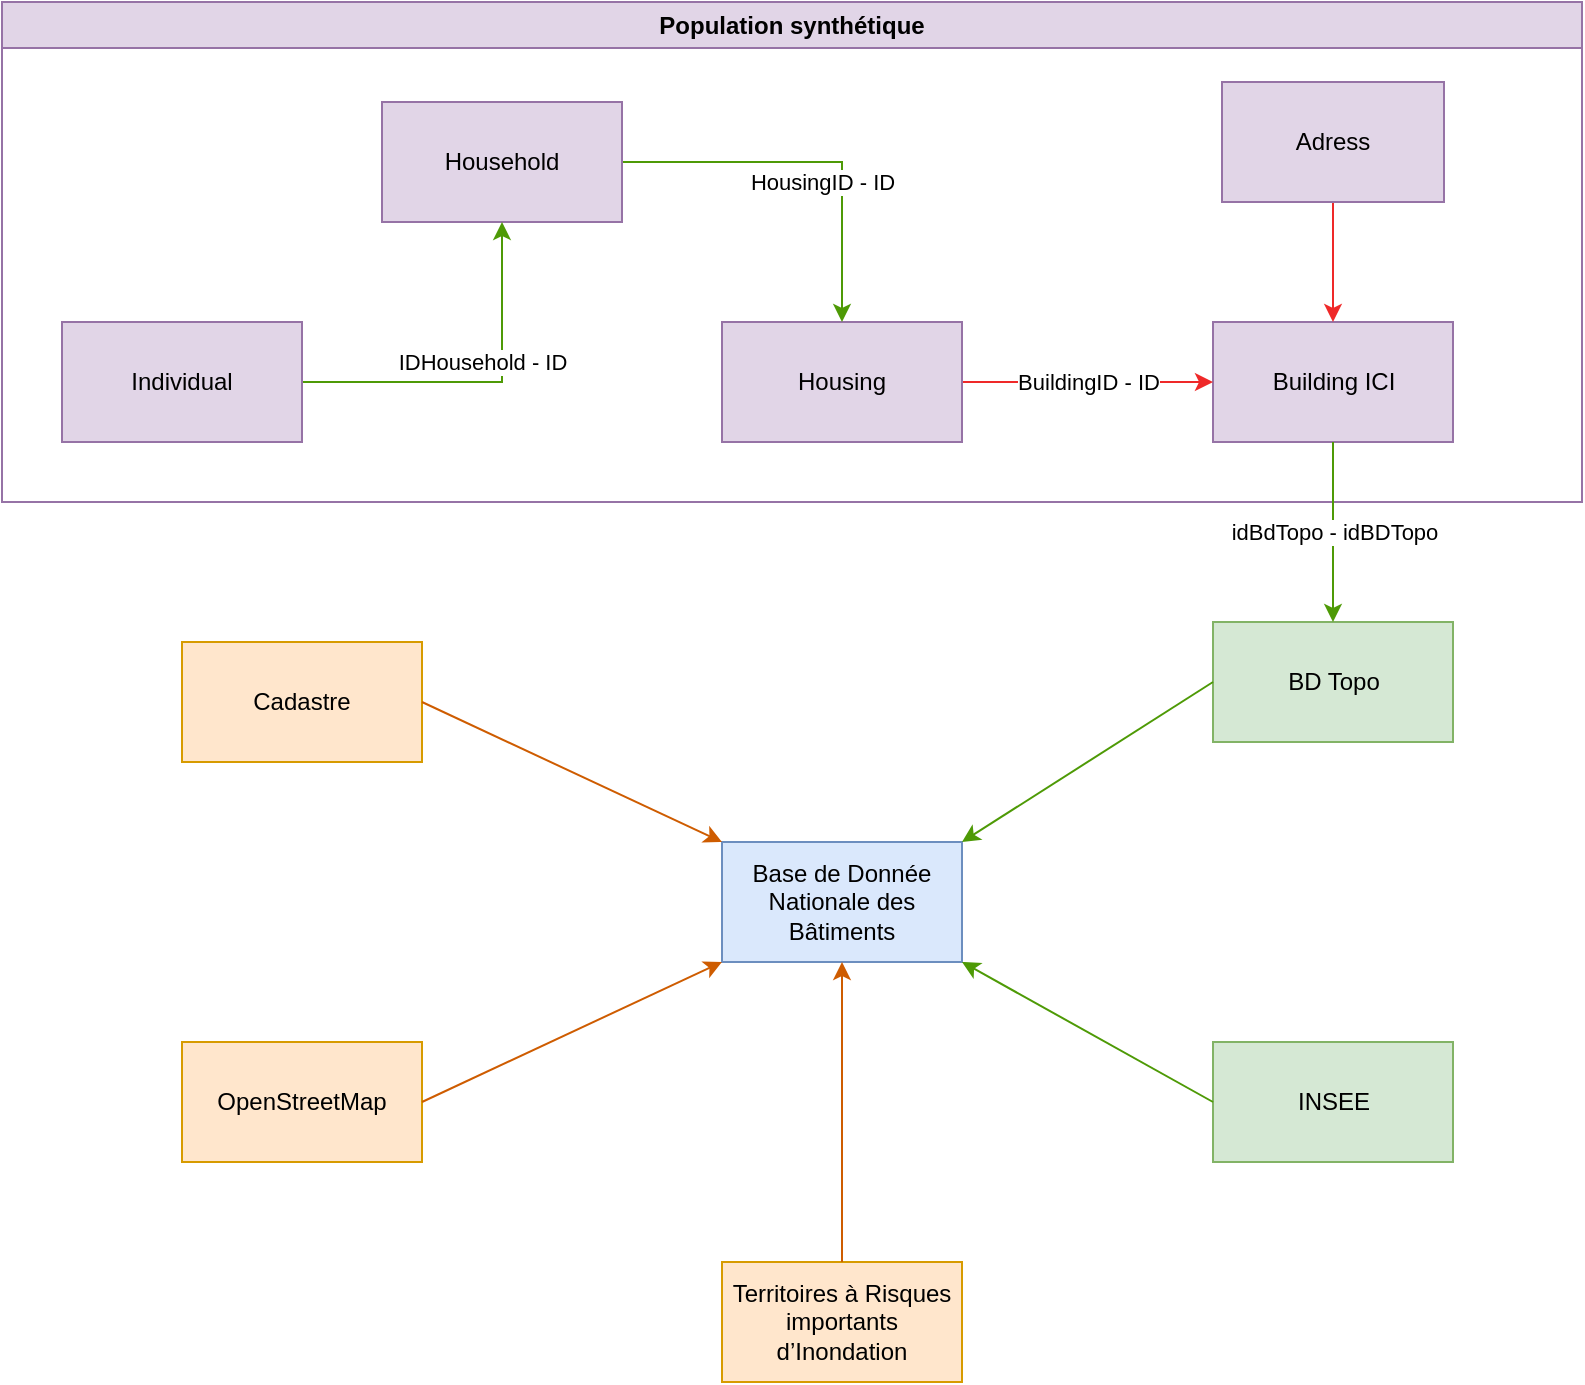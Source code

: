 <mxfile version="21.1.8" type="github">
  <diagram name="Page-1" id="RKlKr9zLwDHz_0O1cyM0">
    <mxGraphModel dx="828" dy="739" grid="1" gridSize="10" guides="1" tooltips="1" connect="1" arrows="1" fold="1" page="1" pageScale="1" pageWidth="827" pageHeight="1169" math="0" shadow="0">
      <root>
        <mxCell id="0" />
        <mxCell id="1" parent="0" />
        <mxCell id="FjnJGpuL3dfxn8dWNNj--1" value="Base de Donnée Nationale des Bâtiments" style="rounded=0;whiteSpace=wrap;html=1;fillColor=#dae8fc;strokeColor=#6c8ebf;" vertex="1" parent="1">
          <mxGeometry x="370" y="510" width="120" height="60" as="geometry" />
        </mxCell>
        <mxCell id="FjnJGpuL3dfxn8dWNNj--2" value="&lt;div&gt;BD Topo&lt;/div&gt;" style="rounded=0;whiteSpace=wrap;html=1;fillColor=#d5e8d4;strokeColor=#82b366;" vertex="1" parent="1">
          <mxGeometry x="615.5" y="400" width="120" height="60" as="geometry" />
        </mxCell>
        <mxCell id="FjnJGpuL3dfxn8dWNNj--3" value="&lt;div&gt;Cadastre&lt;/div&gt;" style="rounded=0;whiteSpace=wrap;html=1;fillColor=#ffe6cc;strokeColor=#d79b00;" vertex="1" parent="1">
          <mxGeometry x="100" y="410" width="120" height="60" as="geometry" />
        </mxCell>
        <mxCell id="FjnJGpuL3dfxn8dWNNj--4" value="OpenStreetMap" style="rounded=0;whiteSpace=wrap;html=1;fillColor=#ffe6cc;strokeColor=#d79b00;" vertex="1" parent="1">
          <mxGeometry x="100" y="610" width="120" height="60" as="geometry" />
        </mxCell>
        <mxCell id="FjnJGpuL3dfxn8dWNNj--5" value="INSEE" style="rounded=0;whiteSpace=wrap;html=1;fillColor=#d5e8d4;strokeColor=#82b366;" vertex="1" parent="1">
          <mxGeometry x="615.5" y="610" width="120" height="60" as="geometry" />
        </mxCell>
        <mxCell id="FjnJGpuL3dfxn8dWNNj--6" value="Territoires à Risques importants d’Inondation" style="rounded=0;whiteSpace=wrap;html=1;fillColor=#ffe6cc;strokeColor=#d79b00;" vertex="1" parent="1">
          <mxGeometry x="370" y="720" width="120" height="60" as="geometry" />
        </mxCell>
        <mxCell id="FjnJGpuL3dfxn8dWNNj--9" value="" style="endArrow=classic;html=1;rounded=0;exitX=1;exitY=0.5;exitDx=0;exitDy=0;entryX=0;entryY=0;entryDx=0;entryDy=0;strokeColor=#ce5c00;" edge="1" parent="1" source="FjnJGpuL3dfxn8dWNNj--3" target="FjnJGpuL3dfxn8dWNNj--1">
          <mxGeometry width="50" height="50" relative="1" as="geometry">
            <mxPoint x="520" y="580" as="sourcePoint" />
            <mxPoint x="570" y="530" as="targetPoint" />
          </mxGeometry>
        </mxCell>
        <mxCell id="FjnJGpuL3dfxn8dWNNj--10" value="" style="endArrow=classic;html=1;rounded=0;entryX=1;entryY=0;entryDx=0;entryDy=0;exitX=0;exitY=0.5;exitDx=0;exitDy=0;strokeColor=#4e9a06;" edge="1" parent="1" source="FjnJGpuL3dfxn8dWNNj--2" target="FjnJGpuL3dfxn8dWNNj--1">
          <mxGeometry width="50" height="50" relative="1" as="geometry">
            <mxPoint x="520" y="580" as="sourcePoint" />
            <mxPoint x="570" y="530" as="targetPoint" />
          </mxGeometry>
        </mxCell>
        <mxCell id="FjnJGpuL3dfxn8dWNNj--11" value="" style="endArrow=classic;html=1;rounded=0;exitX=0.5;exitY=0;exitDx=0;exitDy=0;entryX=0.5;entryY=1;entryDx=0;entryDy=0;strokeColor=#ce5c00;" edge="1" parent="1" source="FjnJGpuL3dfxn8dWNNj--6" target="FjnJGpuL3dfxn8dWNNj--1">
          <mxGeometry width="50" height="50" relative="1" as="geometry">
            <mxPoint x="520" y="580" as="sourcePoint" />
            <mxPoint x="570" y="530" as="targetPoint" />
          </mxGeometry>
        </mxCell>
        <mxCell id="FjnJGpuL3dfxn8dWNNj--12" value="" style="endArrow=classic;html=1;rounded=0;exitX=1;exitY=0.5;exitDx=0;exitDy=0;entryX=0;entryY=1;entryDx=0;entryDy=0;strokeColor=#ce5c00;" edge="1" parent="1" source="FjnJGpuL3dfxn8dWNNj--4" target="FjnJGpuL3dfxn8dWNNj--1">
          <mxGeometry width="50" height="50" relative="1" as="geometry">
            <mxPoint x="520" y="580" as="sourcePoint" />
            <mxPoint x="570" y="530" as="targetPoint" />
          </mxGeometry>
        </mxCell>
        <mxCell id="FjnJGpuL3dfxn8dWNNj--13" value="" style="endArrow=classic;html=1;rounded=0;exitX=0;exitY=0.5;exitDx=0;exitDy=0;entryX=1;entryY=1;entryDx=0;entryDy=0;strokeColor=#4e9a06;" edge="1" parent="1" source="FjnJGpuL3dfxn8dWNNj--5" target="FjnJGpuL3dfxn8dWNNj--1">
          <mxGeometry width="50" height="50" relative="1" as="geometry">
            <mxPoint x="520" y="580" as="sourcePoint" />
            <mxPoint x="570" y="530" as="targetPoint" />
          </mxGeometry>
        </mxCell>
        <mxCell id="FjnJGpuL3dfxn8dWNNj--15" value="Population synthétique" style="swimlane;whiteSpace=wrap;html=1;fillColor=#e1d5e7;strokeColor=#9673a6;" vertex="1" parent="1">
          <mxGeometry x="10" y="90" width="790" height="250" as="geometry">
            <mxRectangle x="10" y="90" width="170" height="30" as="alternateBounds" />
          </mxGeometry>
        </mxCell>
        <mxCell id="FjnJGpuL3dfxn8dWNNj--16" value="Building ICI" style="rounded=0;whiteSpace=wrap;html=1;fillColor=#e1d5e7;strokeColor=#9673a6;" vertex="1" parent="FjnJGpuL3dfxn8dWNNj--15">
          <mxGeometry x="605.5" y="160" width="120" height="60" as="geometry" />
        </mxCell>
        <mxCell id="FjnJGpuL3dfxn8dWNNj--25" value="BuildingID - ID" style="edgeStyle=orthogonalEdgeStyle;rounded=0;orthogonalLoop=1;jettySize=auto;html=1;exitX=1;exitY=0.5;exitDx=0;exitDy=0;entryX=0;entryY=0.5;entryDx=0;entryDy=0;strokeColor=#ef2929;" edge="1" parent="FjnJGpuL3dfxn8dWNNj--15" source="FjnJGpuL3dfxn8dWNNj--17" target="FjnJGpuL3dfxn8dWNNj--16">
          <mxGeometry relative="1" as="geometry" />
        </mxCell>
        <mxCell id="FjnJGpuL3dfxn8dWNNj--17" value="Housing" style="rounded=0;whiteSpace=wrap;html=1;fillColor=#e1d5e7;strokeColor=#9673a6;" vertex="1" parent="FjnJGpuL3dfxn8dWNNj--15">
          <mxGeometry x="360" y="160" width="120" height="60" as="geometry" />
        </mxCell>
        <mxCell id="FjnJGpuL3dfxn8dWNNj--27" value="HousingID - ID" style="edgeStyle=orthogonalEdgeStyle;rounded=0;orthogonalLoop=1;jettySize=auto;html=1;exitX=1;exitY=0.5;exitDx=0;exitDy=0;entryX=0.5;entryY=0;entryDx=0;entryDy=0;strokeColor=#4e9a06;" edge="1" parent="FjnJGpuL3dfxn8dWNNj--15" source="FjnJGpuL3dfxn8dWNNj--18" target="FjnJGpuL3dfxn8dWNNj--17">
          <mxGeometry x="0.263" y="-10" relative="1" as="geometry">
            <mxPoint as="offset" />
          </mxGeometry>
        </mxCell>
        <mxCell id="FjnJGpuL3dfxn8dWNNj--18" value="Household" style="rounded=0;whiteSpace=wrap;html=1;fillColor=#e1d5e7;strokeColor=#9673a6;" vertex="1" parent="FjnJGpuL3dfxn8dWNNj--15">
          <mxGeometry x="190" y="50" width="120" height="60" as="geometry" />
        </mxCell>
        <mxCell id="FjnJGpuL3dfxn8dWNNj--28" value="IDHousehold - ID" style="edgeStyle=orthogonalEdgeStyle;rounded=0;orthogonalLoop=1;jettySize=auto;html=1;exitX=1;exitY=0.5;exitDx=0;exitDy=0;entryX=0.5;entryY=1;entryDx=0;entryDy=0;strokeColor=#4E9A06;" edge="1" parent="FjnJGpuL3dfxn8dWNNj--15" source="FjnJGpuL3dfxn8dWNNj--19" target="FjnJGpuL3dfxn8dWNNj--18">
          <mxGeometry x="0.222" y="10" relative="1" as="geometry">
            <mxPoint as="offset" />
          </mxGeometry>
        </mxCell>
        <mxCell id="FjnJGpuL3dfxn8dWNNj--19" value="Individual" style="rounded=0;whiteSpace=wrap;html=1;fillColor=#e1d5e7;strokeColor=#9673a6;" vertex="1" parent="FjnJGpuL3dfxn8dWNNj--15">
          <mxGeometry x="30" y="160" width="120" height="60" as="geometry" />
        </mxCell>
        <mxCell id="FjnJGpuL3dfxn8dWNNj--26" style="edgeStyle=orthogonalEdgeStyle;rounded=0;orthogonalLoop=1;jettySize=auto;html=1;exitX=0.5;exitY=1;exitDx=0;exitDy=0;strokeColor=#ef2929;" edge="1" parent="FjnJGpuL3dfxn8dWNNj--15" source="FjnJGpuL3dfxn8dWNNj--21" target="FjnJGpuL3dfxn8dWNNj--16">
          <mxGeometry relative="1" as="geometry" />
        </mxCell>
        <mxCell id="FjnJGpuL3dfxn8dWNNj--21" value="Adress" style="rounded=0;whiteSpace=wrap;html=1;fillColor=#e1d5e7;strokeColor=#9673a6;" vertex="1" parent="FjnJGpuL3dfxn8dWNNj--15">
          <mxGeometry x="610" y="40" width="111" height="60" as="geometry" />
        </mxCell>
        <mxCell id="FjnJGpuL3dfxn8dWNNj--29" value="&lt;div&gt;idBdTopo - idBDTopo&lt;/div&gt;" style="edgeStyle=orthogonalEdgeStyle;rounded=0;orthogonalLoop=1;jettySize=auto;html=1;exitX=0.5;exitY=1;exitDx=0;exitDy=0;entryX=0.5;entryY=0;entryDx=0;entryDy=0;strokeColor=#4e9a06;" edge="1" parent="1" source="FjnJGpuL3dfxn8dWNNj--16" target="FjnJGpuL3dfxn8dWNNj--2">
          <mxGeometry relative="1" as="geometry" />
        </mxCell>
      </root>
    </mxGraphModel>
  </diagram>
</mxfile>
